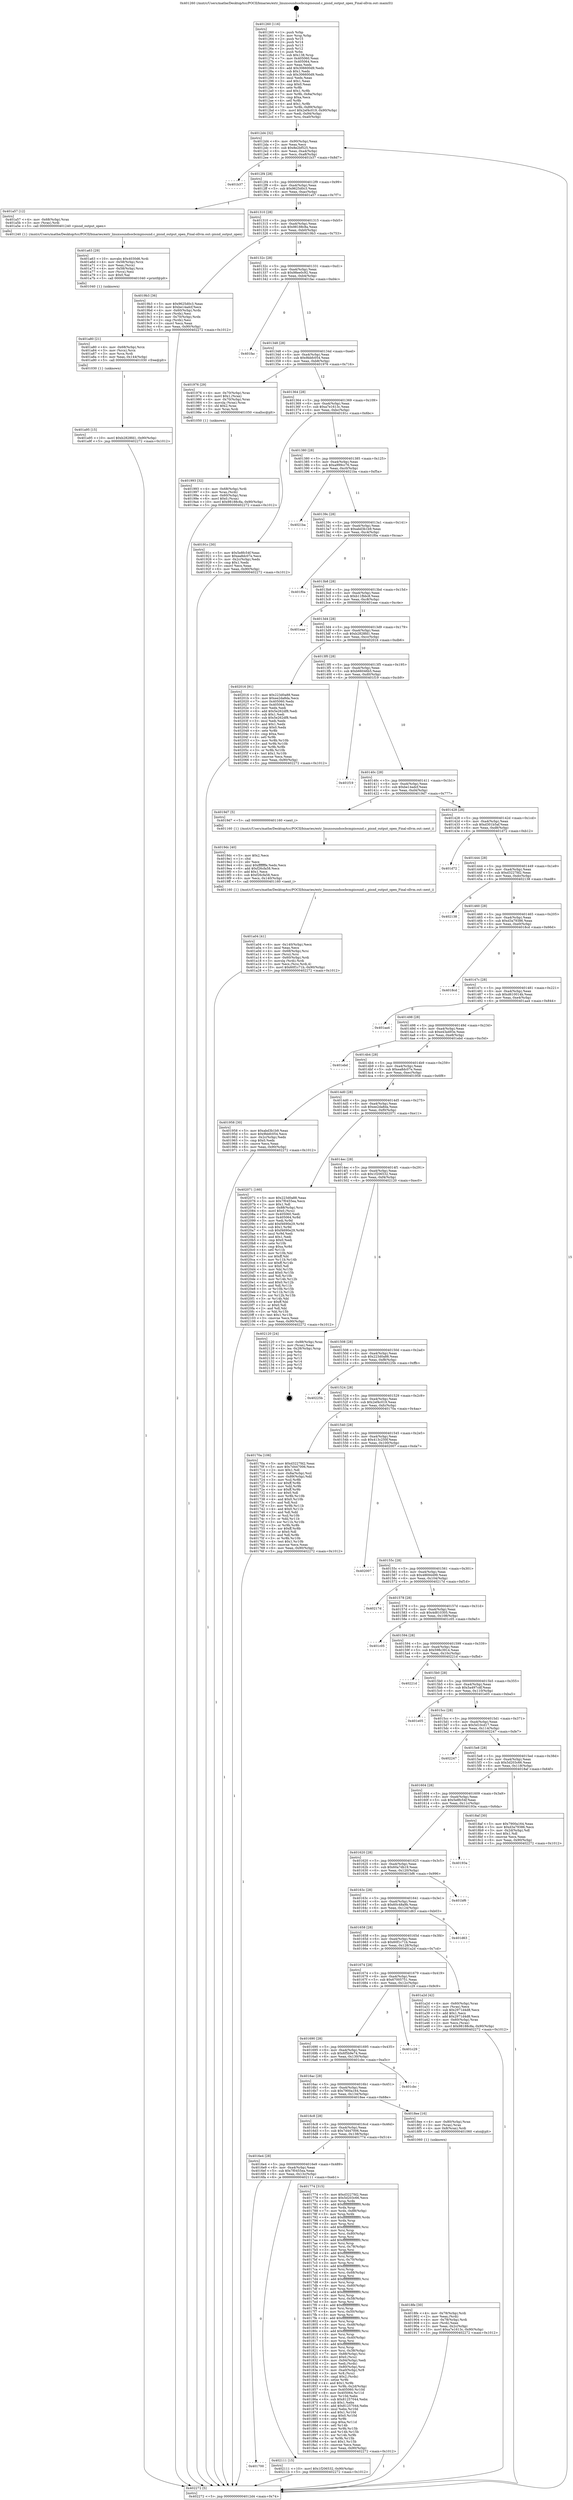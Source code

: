digraph "0x401260" {
  label = "0x401260 (/mnt/c/Users/mathe/Desktop/tcc/POCII/binaries/extr_linuxsoundsocbcmpisound.c_pisnd_output_open_Final-ollvm.out::main(0))"
  labelloc = "t"
  node[shape=record]

  Entry [label="",width=0.3,height=0.3,shape=circle,fillcolor=black,style=filled]
  "0x4012d4" [label="{
     0x4012d4 [32]\l
     | [instrs]\l
     &nbsp;&nbsp;0x4012d4 \<+6\>: mov -0x90(%rbp),%eax\l
     &nbsp;&nbsp;0x4012da \<+2\>: mov %eax,%ecx\l
     &nbsp;&nbsp;0x4012dc \<+6\>: sub $0x8e2bf525,%ecx\l
     &nbsp;&nbsp;0x4012e2 \<+6\>: mov %eax,-0xa4(%rbp)\l
     &nbsp;&nbsp;0x4012e8 \<+6\>: mov %ecx,-0xa8(%rbp)\l
     &nbsp;&nbsp;0x4012ee \<+6\>: je 0000000000401b37 \<main+0x8d7\>\l
  }"]
  "0x401b37" [label="{
     0x401b37\l
  }", style=dashed]
  "0x4012f4" [label="{
     0x4012f4 [28]\l
     | [instrs]\l
     &nbsp;&nbsp;0x4012f4 \<+5\>: jmp 00000000004012f9 \<main+0x99\>\l
     &nbsp;&nbsp;0x4012f9 \<+6\>: mov -0xa4(%rbp),%eax\l
     &nbsp;&nbsp;0x4012ff \<+5\>: sub $0x9625d0c3,%eax\l
     &nbsp;&nbsp;0x401304 \<+6\>: mov %eax,-0xac(%rbp)\l
     &nbsp;&nbsp;0x40130a \<+6\>: je 0000000000401a57 \<main+0x7f7\>\l
  }"]
  Exit [label="",width=0.3,height=0.3,shape=circle,fillcolor=black,style=filled,peripheries=2]
  "0x401a57" [label="{
     0x401a57 [12]\l
     | [instrs]\l
     &nbsp;&nbsp;0x401a57 \<+4\>: mov -0x68(%rbp),%rax\l
     &nbsp;&nbsp;0x401a5b \<+3\>: mov (%rax),%rdi\l
     &nbsp;&nbsp;0x401a5e \<+5\>: call 0000000000401240 \<pisnd_output_open\>\l
     | [calls]\l
     &nbsp;&nbsp;0x401240 \{1\} (/mnt/c/Users/mathe/Desktop/tcc/POCII/binaries/extr_linuxsoundsocbcmpisound.c_pisnd_output_open_Final-ollvm.out::pisnd_output_open)\l
  }"]
  "0x401310" [label="{
     0x401310 [28]\l
     | [instrs]\l
     &nbsp;&nbsp;0x401310 \<+5\>: jmp 0000000000401315 \<main+0xb5\>\l
     &nbsp;&nbsp;0x401315 \<+6\>: mov -0xa4(%rbp),%eax\l
     &nbsp;&nbsp;0x40131b \<+5\>: sub $0x98188c8a,%eax\l
     &nbsp;&nbsp;0x401320 \<+6\>: mov %eax,-0xb0(%rbp)\l
     &nbsp;&nbsp;0x401326 \<+6\>: je 00000000004019b3 \<main+0x753\>\l
  }"]
  "0x401700" [label="{
     0x401700\l
  }", style=dashed]
  "0x4019b3" [label="{
     0x4019b3 [36]\l
     | [instrs]\l
     &nbsp;&nbsp;0x4019b3 \<+5\>: mov $0x9625d0c3,%eax\l
     &nbsp;&nbsp;0x4019b8 \<+5\>: mov $0xbe14adcf,%ecx\l
     &nbsp;&nbsp;0x4019bd \<+4\>: mov -0x60(%rbp),%rdx\l
     &nbsp;&nbsp;0x4019c1 \<+2\>: mov (%rdx),%esi\l
     &nbsp;&nbsp;0x4019c3 \<+4\>: mov -0x70(%rbp),%rdx\l
     &nbsp;&nbsp;0x4019c7 \<+2\>: cmp (%rdx),%esi\l
     &nbsp;&nbsp;0x4019c9 \<+3\>: cmovl %ecx,%eax\l
     &nbsp;&nbsp;0x4019cc \<+6\>: mov %eax,-0x90(%rbp)\l
     &nbsp;&nbsp;0x4019d2 \<+5\>: jmp 0000000000402272 \<main+0x1012\>\l
  }"]
  "0x40132c" [label="{
     0x40132c [28]\l
     | [instrs]\l
     &nbsp;&nbsp;0x40132c \<+5\>: jmp 0000000000401331 \<main+0xd1\>\l
     &nbsp;&nbsp;0x401331 \<+6\>: mov -0xa4(%rbp),%eax\l
     &nbsp;&nbsp;0x401337 \<+5\>: sub $0x98ee0c92,%eax\l
     &nbsp;&nbsp;0x40133c \<+6\>: mov %eax,-0xb4(%rbp)\l
     &nbsp;&nbsp;0x401342 \<+6\>: je 0000000000401fac \<main+0xd4c\>\l
  }"]
  "0x402111" [label="{
     0x402111 [15]\l
     | [instrs]\l
     &nbsp;&nbsp;0x402111 \<+10\>: movl $0x1f206532,-0x90(%rbp)\l
     &nbsp;&nbsp;0x40211b \<+5\>: jmp 0000000000402272 \<main+0x1012\>\l
  }"]
  "0x401fac" [label="{
     0x401fac\l
  }", style=dashed]
  "0x401348" [label="{
     0x401348 [28]\l
     | [instrs]\l
     &nbsp;&nbsp;0x401348 \<+5\>: jmp 000000000040134d \<main+0xed\>\l
     &nbsp;&nbsp;0x40134d \<+6\>: mov -0xa4(%rbp),%eax\l
     &nbsp;&nbsp;0x401353 \<+5\>: sub $0x9bbfc054,%eax\l
     &nbsp;&nbsp;0x401358 \<+6\>: mov %eax,-0xb8(%rbp)\l
     &nbsp;&nbsp;0x40135e \<+6\>: je 0000000000401976 \<main+0x716\>\l
  }"]
  "0x401a95" [label="{
     0x401a95 [15]\l
     | [instrs]\l
     &nbsp;&nbsp;0x401a95 \<+10\>: movl $0xb2828fd1,-0x90(%rbp)\l
     &nbsp;&nbsp;0x401a9f \<+5\>: jmp 0000000000402272 \<main+0x1012\>\l
  }"]
  "0x401976" [label="{
     0x401976 [29]\l
     | [instrs]\l
     &nbsp;&nbsp;0x401976 \<+4\>: mov -0x70(%rbp),%rax\l
     &nbsp;&nbsp;0x40197a \<+6\>: movl $0x1,(%rax)\l
     &nbsp;&nbsp;0x401980 \<+4\>: mov -0x70(%rbp),%rax\l
     &nbsp;&nbsp;0x401984 \<+3\>: movslq (%rax),%rax\l
     &nbsp;&nbsp;0x401987 \<+4\>: shl $0x2,%rax\l
     &nbsp;&nbsp;0x40198b \<+3\>: mov %rax,%rdi\l
     &nbsp;&nbsp;0x40198e \<+5\>: call 0000000000401050 \<malloc@plt\>\l
     | [calls]\l
     &nbsp;&nbsp;0x401050 \{1\} (unknown)\l
  }"]
  "0x401364" [label="{
     0x401364 [28]\l
     | [instrs]\l
     &nbsp;&nbsp;0x401364 \<+5\>: jmp 0000000000401369 \<main+0x109\>\l
     &nbsp;&nbsp;0x401369 \<+6\>: mov -0xa4(%rbp),%eax\l
     &nbsp;&nbsp;0x40136f \<+5\>: sub $0xa7e1613c,%eax\l
     &nbsp;&nbsp;0x401374 \<+6\>: mov %eax,-0xbc(%rbp)\l
     &nbsp;&nbsp;0x40137a \<+6\>: je 000000000040191c \<main+0x6bc\>\l
  }"]
  "0x401a80" [label="{
     0x401a80 [21]\l
     | [instrs]\l
     &nbsp;&nbsp;0x401a80 \<+4\>: mov -0x68(%rbp),%rcx\l
     &nbsp;&nbsp;0x401a84 \<+3\>: mov (%rcx),%rcx\l
     &nbsp;&nbsp;0x401a87 \<+3\>: mov %rcx,%rdi\l
     &nbsp;&nbsp;0x401a8a \<+6\>: mov %eax,-0x144(%rbp)\l
     &nbsp;&nbsp;0x401a90 \<+5\>: call 0000000000401030 \<free@plt\>\l
     | [calls]\l
     &nbsp;&nbsp;0x401030 \{1\} (unknown)\l
  }"]
  "0x40191c" [label="{
     0x40191c [30]\l
     | [instrs]\l
     &nbsp;&nbsp;0x40191c \<+5\>: mov $0x5e8fc54f,%eax\l
     &nbsp;&nbsp;0x401921 \<+5\>: mov $0xea8dc07e,%ecx\l
     &nbsp;&nbsp;0x401926 \<+3\>: mov -0x2c(%rbp),%edx\l
     &nbsp;&nbsp;0x401929 \<+3\>: cmp $0x1,%edx\l
     &nbsp;&nbsp;0x40192c \<+3\>: cmovl %ecx,%eax\l
     &nbsp;&nbsp;0x40192f \<+6\>: mov %eax,-0x90(%rbp)\l
     &nbsp;&nbsp;0x401935 \<+5\>: jmp 0000000000402272 \<main+0x1012\>\l
  }"]
  "0x401380" [label="{
     0x401380 [28]\l
     | [instrs]\l
     &nbsp;&nbsp;0x401380 \<+5\>: jmp 0000000000401385 \<main+0x125\>\l
     &nbsp;&nbsp;0x401385 \<+6\>: mov -0xa4(%rbp),%eax\l
     &nbsp;&nbsp;0x40138b \<+5\>: sub $0xa999cc76,%eax\l
     &nbsp;&nbsp;0x401390 \<+6\>: mov %eax,-0xc0(%rbp)\l
     &nbsp;&nbsp;0x401396 \<+6\>: je 00000000004021ba \<main+0xf5a\>\l
  }"]
  "0x401a63" [label="{
     0x401a63 [29]\l
     | [instrs]\l
     &nbsp;&nbsp;0x401a63 \<+10\>: movabs $0x4030d6,%rdi\l
     &nbsp;&nbsp;0x401a6d \<+4\>: mov -0x58(%rbp),%rcx\l
     &nbsp;&nbsp;0x401a71 \<+2\>: mov %eax,(%rcx)\l
     &nbsp;&nbsp;0x401a73 \<+4\>: mov -0x58(%rbp),%rcx\l
     &nbsp;&nbsp;0x401a77 \<+2\>: mov (%rcx),%esi\l
     &nbsp;&nbsp;0x401a79 \<+2\>: mov $0x0,%al\l
     &nbsp;&nbsp;0x401a7b \<+5\>: call 0000000000401040 \<printf@plt\>\l
     | [calls]\l
     &nbsp;&nbsp;0x401040 \{1\} (unknown)\l
  }"]
  "0x4021ba" [label="{
     0x4021ba\l
  }", style=dashed]
  "0x40139c" [label="{
     0x40139c [28]\l
     | [instrs]\l
     &nbsp;&nbsp;0x40139c \<+5\>: jmp 00000000004013a1 \<main+0x141\>\l
     &nbsp;&nbsp;0x4013a1 \<+6\>: mov -0xa4(%rbp),%eax\l
     &nbsp;&nbsp;0x4013a7 \<+5\>: sub $0xabd3b1b9,%eax\l
     &nbsp;&nbsp;0x4013ac \<+6\>: mov %eax,-0xc4(%rbp)\l
     &nbsp;&nbsp;0x4013b2 \<+6\>: je 0000000000401f0a \<main+0xcaa\>\l
  }"]
  "0x401a04" [label="{
     0x401a04 [41]\l
     | [instrs]\l
     &nbsp;&nbsp;0x401a04 \<+6\>: mov -0x140(%rbp),%ecx\l
     &nbsp;&nbsp;0x401a0a \<+3\>: imul %eax,%ecx\l
     &nbsp;&nbsp;0x401a0d \<+4\>: mov -0x68(%rbp),%rsi\l
     &nbsp;&nbsp;0x401a11 \<+3\>: mov (%rsi),%rsi\l
     &nbsp;&nbsp;0x401a14 \<+4\>: mov -0x60(%rbp),%rdi\l
     &nbsp;&nbsp;0x401a18 \<+3\>: movslq (%rdi),%rdi\l
     &nbsp;&nbsp;0x401a1b \<+3\>: mov %ecx,(%rsi,%rdi,4)\l
     &nbsp;&nbsp;0x401a1e \<+10\>: movl $0x60f1c71b,-0x90(%rbp)\l
     &nbsp;&nbsp;0x401a28 \<+5\>: jmp 0000000000402272 \<main+0x1012\>\l
  }"]
  "0x401f0a" [label="{
     0x401f0a\l
  }", style=dashed]
  "0x4013b8" [label="{
     0x4013b8 [28]\l
     | [instrs]\l
     &nbsp;&nbsp;0x4013b8 \<+5\>: jmp 00000000004013bd \<main+0x15d\>\l
     &nbsp;&nbsp;0x4013bd \<+6\>: mov -0xa4(%rbp),%eax\l
     &nbsp;&nbsp;0x4013c3 \<+5\>: sub $0xb11fbbc8,%eax\l
     &nbsp;&nbsp;0x4013c8 \<+6\>: mov %eax,-0xc8(%rbp)\l
     &nbsp;&nbsp;0x4013ce \<+6\>: je 0000000000401eae \<main+0xc4e\>\l
  }"]
  "0x4019dc" [label="{
     0x4019dc [40]\l
     | [instrs]\l
     &nbsp;&nbsp;0x4019dc \<+5\>: mov $0x2,%ecx\l
     &nbsp;&nbsp;0x4019e1 \<+1\>: cltd\l
     &nbsp;&nbsp;0x4019e2 \<+2\>: idiv %ecx\l
     &nbsp;&nbsp;0x4019e4 \<+6\>: imul $0xfffffffe,%edx,%ecx\l
     &nbsp;&nbsp;0x4019ea \<+6\>: add $0xf26cfa58,%ecx\l
     &nbsp;&nbsp;0x4019f0 \<+3\>: add $0x1,%ecx\l
     &nbsp;&nbsp;0x4019f3 \<+6\>: sub $0xf26cfa58,%ecx\l
     &nbsp;&nbsp;0x4019f9 \<+6\>: mov %ecx,-0x140(%rbp)\l
     &nbsp;&nbsp;0x4019ff \<+5\>: call 0000000000401160 \<next_i\>\l
     | [calls]\l
     &nbsp;&nbsp;0x401160 \{1\} (/mnt/c/Users/mathe/Desktop/tcc/POCII/binaries/extr_linuxsoundsocbcmpisound.c_pisnd_output_open_Final-ollvm.out::next_i)\l
  }"]
  "0x401eae" [label="{
     0x401eae\l
  }", style=dashed]
  "0x4013d4" [label="{
     0x4013d4 [28]\l
     | [instrs]\l
     &nbsp;&nbsp;0x4013d4 \<+5\>: jmp 00000000004013d9 \<main+0x179\>\l
     &nbsp;&nbsp;0x4013d9 \<+6\>: mov -0xa4(%rbp),%eax\l
     &nbsp;&nbsp;0x4013df \<+5\>: sub $0xb2828fd1,%eax\l
     &nbsp;&nbsp;0x4013e4 \<+6\>: mov %eax,-0xcc(%rbp)\l
     &nbsp;&nbsp;0x4013ea \<+6\>: je 0000000000402016 \<main+0xdb6\>\l
  }"]
  "0x401993" [label="{
     0x401993 [32]\l
     | [instrs]\l
     &nbsp;&nbsp;0x401993 \<+4\>: mov -0x68(%rbp),%rdi\l
     &nbsp;&nbsp;0x401997 \<+3\>: mov %rax,(%rdi)\l
     &nbsp;&nbsp;0x40199a \<+4\>: mov -0x60(%rbp),%rax\l
     &nbsp;&nbsp;0x40199e \<+6\>: movl $0x0,(%rax)\l
     &nbsp;&nbsp;0x4019a4 \<+10\>: movl $0x98188c8a,-0x90(%rbp)\l
     &nbsp;&nbsp;0x4019ae \<+5\>: jmp 0000000000402272 \<main+0x1012\>\l
  }"]
  "0x402016" [label="{
     0x402016 [91]\l
     | [instrs]\l
     &nbsp;&nbsp;0x402016 \<+5\>: mov $0x223d0a88,%eax\l
     &nbsp;&nbsp;0x40201b \<+5\>: mov $0xee2da8da,%ecx\l
     &nbsp;&nbsp;0x402020 \<+7\>: mov 0x405060,%edx\l
     &nbsp;&nbsp;0x402027 \<+7\>: mov 0x405064,%esi\l
     &nbsp;&nbsp;0x40202e \<+2\>: mov %edx,%edi\l
     &nbsp;&nbsp;0x402030 \<+6\>: add $0x5e262df8,%edi\l
     &nbsp;&nbsp;0x402036 \<+3\>: sub $0x1,%edi\l
     &nbsp;&nbsp;0x402039 \<+6\>: sub $0x5e262df8,%edi\l
     &nbsp;&nbsp;0x40203f \<+3\>: imul %edi,%edx\l
     &nbsp;&nbsp;0x402042 \<+3\>: and $0x1,%edx\l
     &nbsp;&nbsp;0x402045 \<+3\>: cmp $0x0,%edx\l
     &nbsp;&nbsp;0x402048 \<+4\>: sete %r8b\l
     &nbsp;&nbsp;0x40204c \<+3\>: cmp $0xa,%esi\l
     &nbsp;&nbsp;0x40204f \<+4\>: setl %r9b\l
     &nbsp;&nbsp;0x402053 \<+3\>: mov %r8b,%r10b\l
     &nbsp;&nbsp;0x402056 \<+3\>: and %r9b,%r10b\l
     &nbsp;&nbsp;0x402059 \<+3\>: xor %r9b,%r8b\l
     &nbsp;&nbsp;0x40205c \<+3\>: or %r8b,%r10b\l
     &nbsp;&nbsp;0x40205f \<+4\>: test $0x1,%r10b\l
     &nbsp;&nbsp;0x402063 \<+3\>: cmovne %ecx,%eax\l
     &nbsp;&nbsp;0x402066 \<+6\>: mov %eax,-0x90(%rbp)\l
     &nbsp;&nbsp;0x40206c \<+5\>: jmp 0000000000402272 \<main+0x1012\>\l
  }"]
  "0x4013f0" [label="{
     0x4013f0 [28]\l
     | [instrs]\l
     &nbsp;&nbsp;0x4013f0 \<+5\>: jmp 00000000004013f5 \<main+0x195\>\l
     &nbsp;&nbsp;0x4013f5 \<+6\>: mov -0xa4(%rbp),%eax\l
     &nbsp;&nbsp;0x4013fb \<+5\>: sub $0xb66046b5,%eax\l
     &nbsp;&nbsp;0x401400 \<+6\>: mov %eax,-0xd0(%rbp)\l
     &nbsp;&nbsp;0x401406 \<+6\>: je 0000000000401f19 \<main+0xcb9\>\l
  }"]
  "0x4018fe" [label="{
     0x4018fe [30]\l
     | [instrs]\l
     &nbsp;&nbsp;0x4018fe \<+4\>: mov -0x78(%rbp),%rdi\l
     &nbsp;&nbsp;0x401902 \<+2\>: mov %eax,(%rdi)\l
     &nbsp;&nbsp;0x401904 \<+4\>: mov -0x78(%rbp),%rdi\l
     &nbsp;&nbsp;0x401908 \<+2\>: mov (%rdi),%eax\l
     &nbsp;&nbsp;0x40190a \<+3\>: mov %eax,-0x2c(%rbp)\l
     &nbsp;&nbsp;0x40190d \<+10\>: movl $0xa7e1613c,-0x90(%rbp)\l
     &nbsp;&nbsp;0x401917 \<+5\>: jmp 0000000000402272 \<main+0x1012\>\l
  }"]
  "0x401f19" [label="{
     0x401f19\l
  }", style=dashed]
  "0x40140c" [label="{
     0x40140c [28]\l
     | [instrs]\l
     &nbsp;&nbsp;0x40140c \<+5\>: jmp 0000000000401411 \<main+0x1b1\>\l
     &nbsp;&nbsp;0x401411 \<+6\>: mov -0xa4(%rbp),%eax\l
     &nbsp;&nbsp;0x401417 \<+5\>: sub $0xbe14adcf,%eax\l
     &nbsp;&nbsp;0x40141c \<+6\>: mov %eax,-0xd4(%rbp)\l
     &nbsp;&nbsp;0x401422 \<+6\>: je 00000000004019d7 \<main+0x777\>\l
  }"]
  "0x4016e4" [label="{
     0x4016e4 [28]\l
     | [instrs]\l
     &nbsp;&nbsp;0x4016e4 \<+5\>: jmp 00000000004016e9 \<main+0x489\>\l
     &nbsp;&nbsp;0x4016e9 \<+6\>: mov -0xa4(%rbp),%eax\l
     &nbsp;&nbsp;0x4016ef \<+5\>: sub $0x7f0455ea,%eax\l
     &nbsp;&nbsp;0x4016f4 \<+6\>: mov %eax,-0x13c(%rbp)\l
     &nbsp;&nbsp;0x4016fa \<+6\>: je 0000000000402111 \<main+0xeb1\>\l
  }"]
  "0x4019d7" [label="{
     0x4019d7 [5]\l
     | [instrs]\l
     &nbsp;&nbsp;0x4019d7 \<+5\>: call 0000000000401160 \<next_i\>\l
     | [calls]\l
     &nbsp;&nbsp;0x401160 \{1\} (/mnt/c/Users/mathe/Desktop/tcc/POCII/binaries/extr_linuxsoundsocbcmpisound.c_pisnd_output_open_Final-ollvm.out::next_i)\l
  }"]
  "0x401428" [label="{
     0x401428 [28]\l
     | [instrs]\l
     &nbsp;&nbsp;0x401428 \<+5\>: jmp 000000000040142d \<main+0x1cd\>\l
     &nbsp;&nbsp;0x40142d \<+6\>: mov -0xa4(%rbp),%eax\l
     &nbsp;&nbsp;0x401433 \<+5\>: sub $0xd301b5af,%eax\l
     &nbsp;&nbsp;0x401438 \<+6\>: mov %eax,-0xd8(%rbp)\l
     &nbsp;&nbsp;0x40143e \<+6\>: je 0000000000401d72 \<main+0xb12\>\l
  }"]
  "0x401774" [label="{
     0x401774 [315]\l
     | [instrs]\l
     &nbsp;&nbsp;0x401774 \<+5\>: mov $0xd3227fd2,%eax\l
     &nbsp;&nbsp;0x401779 \<+5\>: mov $0x5d203c66,%ecx\l
     &nbsp;&nbsp;0x40177e \<+3\>: mov %rsp,%rdx\l
     &nbsp;&nbsp;0x401781 \<+4\>: add $0xfffffffffffffff0,%rdx\l
     &nbsp;&nbsp;0x401785 \<+3\>: mov %rdx,%rsp\l
     &nbsp;&nbsp;0x401788 \<+7\>: mov %rdx,-0x88(%rbp)\l
     &nbsp;&nbsp;0x40178f \<+3\>: mov %rsp,%rdx\l
     &nbsp;&nbsp;0x401792 \<+4\>: add $0xfffffffffffffff0,%rdx\l
     &nbsp;&nbsp;0x401796 \<+3\>: mov %rdx,%rsp\l
     &nbsp;&nbsp;0x401799 \<+3\>: mov %rsp,%rsi\l
     &nbsp;&nbsp;0x40179c \<+4\>: add $0xfffffffffffffff0,%rsi\l
     &nbsp;&nbsp;0x4017a0 \<+3\>: mov %rsi,%rsp\l
     &nbsp;&nbsp;0x4017a3 \<+4\>: mov %rsi,-0x80(%rbp)\l
     &nbsp;&nbsp;0x4017a7 \<+3\>: mov %rsp,%rsi\l
     &nbsp;&nbsp;0x4017aa \<+4\>: add $0xfffffffffffffff0,%rsi\l
     &nbsp;&nbsp;0x4017ae \<+3\>: mov %rsi,%rsp\l
     &nbsp;&nbsp;0x4017b1 \<+4\>: mov %rsi,-0x78(%rbp)\l
     &nbsp;&nbsp;0x4017b5 \<+3\>: mov %rsp,%rsi\l
     &nbsp;&nbsp;0x4017b8 \<+4\>: add $0xfffffffffffffff0,%rsi\l
     &nbsp;&nbsp;0x4017bc \<+3\>: mov %rsi,%rsp\l
     &nbsp;&nbsp;0x4017bf \<+4\>: mov %rsi,-0x70(%rbp)\l
     &nbsp;&nbsp;0x4017c3 \<+3\>: mov %rsp,%rsi\l
     &nbsp;&nbsp;0x4017c6 \<+4\>: add $0xfffffffffffffff0,%rsi\l
     &nbsp;&nbsp;0x4017ca \<+3\>: mov %rsi,%rsp\l
     &nbsp;&nbsp;0x4017cd \<+4\>: mov %rsi,-0x68(%rbp)\l
     &nbsp;&nbsp;0x4017d1 \<+3\>: mov %rsp,%rsi\l
     &nbsp;&nbsp;0x4017d4 \<+4\>: add $0xfffffffffffffff0,%rsi\l
     &nbsp;&nbsp;0x4017d8 \<+3\>: mov %rsi,%rsp\l
     &nbsp;&nbsp;0x4017db \<+4\>: mov %rsi,-0x60(%rbp)\l
     &nbsp;&nbsp;0x4017df \<+3\>: mov %rsp,%rsi\l
     &nbsp;&nbsp;0x4017e2 \<+4\>: add $0xfffffffffffffff0,%rsi\l
     &nbsp;&nbsp;0x4017e6 \<+3\>: mov %rsi,%rsp\l
     &nbsp;&nbsp;0x4017e9 \<+4\>: mov %rsi,-0x58(%rbp)\l
     &nbsp;&nbsp;0x4017ed \<+3\>: mov %rsp,%rsi\l
     &nbsp;&nbsp;0x4017f0 \<+4\>: add $0xfffffffffffffff0,%rsi\l
     &nbsp;&nbsp;0x4017f4 \<+3\>: mov %rsi,%rsp\l
     &nbsp;&nbsp;0x4017f7 \<+4\>: mov %rsi,-0x50(%rbp)\l
     &nbsp;&nbsp;0x4017fb \<+3\>: mov %rsp,%rsi\l
     &nbsp;&nbsp;0x4017fe \<+4\>: add $0xfffffffffffffff0,%rsi\l
     &nbsp;&nbsp;0x401802 \<+3\>: mov %rsi,%rsp\l
     &nbsp;&nbsp;0x401805 \<+4\>: mov %rsi,-0x48(%rbp)\l
     &nbsp;&nbsp;0x401809 \<+3\>: mov %rsp,%rsi\l
     &nbsp;&nbsp;0x40180c \<+4\>: add $0xfffffffffffffff0,%rsi\l
     &nbsp;&nbsp;0x401810 \<+3\>: mov %rsi,%rsp\l
     &nbsp;&nbsp;0x401813 \<+4\>: mov %rsi,-0x40(%rbp)\l
     &nbsp;&nbsp;0x401817 \<+3\>: mov %rsp,%rsi\l
     &nbsp;&nbsp;0x40181a \<+4\>: add $0xfffffffffffffff0,%rsi\l
     &nbsp;&nbsp;0x40181e \<+3\>: mov %rsi,%rsp\l
     &nbsp;&nbsp;0x401821 \<+4\>: mov %rsi,-0x38(%rbp)\l
     &nbsp;&nbsp;0x401825 \<+7\>: mov -0x88(%rbp),%rsi\l
     &nbsp;&nbsp;0x40182c \<+6\>: movl $0x0,(%rsi)\l
     &nbsp;&nbsp;0x401832 \<+6\>: mov -0x94(%rbp),%edi\l
     &nbsp;&nbsp;0x401838 \<+2\>: mov %edi,(%rdx)\l
     &nbsp;&nbsp;0x40183a \<+4\>: mov -0x80(%rbp),%rsi\l
     &nbsp;&nbsp;0x40183e \<+7\>: mov -0xa0(%rbp),%r8\l
     &nbsp;&nbsp;0x401845 \<+3\>: mov %r8,(%rsi)\l
     &nbsp;&nbsp;0x401848 \<+3\>: cmpl $0x2,(%rdx)\l
     &nbsp;&nbsp;0x40184b \<+4\>: setne %r9b\l
     &nbsp;&nbsp;0x40184f \<+4\>: and $0x1,%r9b\l
     &nbsp;&nbsp;0x401853 \<+4\>: mov %r9b,-0x2d(%rbp)\l
     &nbsp;&nbsp;0x401857 \<+8\>: mov 0x405060,%r10d\l
     &nbsp;&nbsp;0x40185f \<+8\>: mov 0x405064,%r11d\l
     &nbsp;&nbsp;0x401867 \<+3\>: mov %r10d,%ebx\l
     &nbsp;&nbsp;0x40186a \<+6\>: sub $0x81257044,%ebx\l
     &nbsp;&nbsp;0x401870 \<+3\>: sub $0x1,%ebx\l
     &nbsp;&nbsp;0x401873 \<+6\>: add $0x81257044,%ebx\l
     &nbsp;&nbsp;0x401879 \<+4\>: imul %ebx,%r10d\l
     &nbsp;&nbsp;0x40187d \<+4\>: and $0x1,%r10d\l
     &nbsp;&nbsp;0x401881 \<+4\>: cmp $0x0,%r10d\l
     &nbsp;&nbsp;0x401885 \<+4\>: sete %r9b\l
     &nbsp;&nbsp;0x401889 \<+4\>: cmp $0xa,%r11d\l
     &nbsp;&nbsp;0x40188d \<+4\>: setl %r14b\l
     &nbsp;&nbsp;0x401891 \<+3\>: mov %r9b,%r15b\l
     &nbsp;&nbsp;0x401894 \<+3\>: and %r14b,%r15b\l
     &nbsp;&nbsp;0x401897 \<+3\>: xor %r14b,%r9b\l
     &nbsp;&nbsp;0x40189a \<+3\>: or %r9b,%r15b\l
     &nbsp;&nbsp;0x40189d \<+4\>: test $0x1,%r15b\l
     &nbsp;&nbsp;0x4018a1 \<+3\>: cmovne %ecx,%eax\l
     &nbsp;&nbsp;0x4018a4 \<+6\>: mov %eax,-0x90(%rbp)\l
     &nbsp;&nbsp;0x4018aa \<+5\>: jmp 0000000000402272 \<main+0x1012\>\l
  }"]
  "0x401d72" [label="{
     0x401d72\l
  }", style=dashed]
  "0x401444" [label="{
     0x401444 [28]\l
     | [instrs]\l
     &nbsp;&nbsp;0x401444 \<+5\>: jmp 0000000000401449 \<main+0x1e9\>\l
     &nbsp;&nbsp;0x401449 \<+6\>: mov -0xa4(%rbp),%eax\l
     &nbsp;&nbsp;0x40144f \<+5\>: sub $0xd3227fd2,%eax\l
     &nbsp;&nbsp;0x401454 \<+6\>: mov %eax,-0xdc(%rbp)\l
     &nbsp;&nbsp;0x40145a \<+6\>: je 0000000000402138 \<main+0xed8\>\l
  }"]
  "0x4016c8" [label="{
     0x4016c8 [28]\l
     | [instrs]\l
     &nbsp;&nbsp;0x4016c8 \<+5\>: jmp 00000000004016cd \<main+0x46d\>\l
     &nbsp;&nbsp;0x4016cd \<+6\>: mov -0xa4(%rbp),%eax\l
     &nbsp;&nbsp;0x4016d3 \<+5\>: sub $0x7d447006,%eax\l
     &nbsp;&nbsp;0x4016d8 \<+6\>: mov %eax,-0x138(%rbp)\l
     &nbsp;&nbsp;0x4016de \<+6\>: je 0000000000401774 \<main+0x514\>\l
  }"]
  "0x402138" [label="{
     0x402138\l
  }", style=dashed]
  "0x401460" [label="{
     0x401460 [28]\l
     | [instrs]\l
     &nbsp;&nbsp;0x401460 \<+5\>: jmp 0000000000401465 \<main+0x205\>\l
     &nbsp;&nbsp;0x401465 \<+6\>: mov -0xa4(%rbp),%eax\l
     &nbsp;&nbsp;0x40146b \<+5\>: sub $0xd3a79386,%eax\l
     &nbsp;&nbsp;0x401470 \<+6\>: mov %eax,-0xe0(%rbp)\l
     &nbsp;&nbsp;0x401476 \<+6\>: je 00000000004018cd \<main+0x66d\>\l
  }"]
  "0x4018ee" [label="{
     0x4018ee [16]\l
     | [instrs]\l
     &nbsp;&nbsp;0x4018ee \<+4\>: mov -0x80(%rbp),%rax\l
     &nbsp;&nbsp;0x4018f2 \<+3\>: mov (%rax),%rax\l
     &nbsp;&nbsp;0x4018f5 \<+4\>: mov 0x8(%rax),%rdi\l
     &nbsp;&nbsp;0x4018f9 \<+5\>: call 0000000000401060 \<atoi@plt\>\l
     | [calls]\l
     &nbsp;&nbsp;0x401060 \{1\} (unknown)\l
  }"]
  "0x4018cd" [label="{
     0x4018cd\l
  }", style=dashed]
  "0x40147c" [label="{
     0x40147c [28]\l
     | [instrs]\l
     &nbsp;&nbsp;0x40147c \<+5\>: jmp 0000000000401481 \<main+0x221\>\l
     &nbsp;&nbsp;0x401481 \<+6\>: mov -0xa4(%rbp),%eax\l
     &nbsp;&nbsp;0x401487 \<+5\>: sub $0xd610014b,%eax\l
     &nbsp;&nbsp;0x40148c \<+6\>: mov %eax,-0xe4(%rbp)\l
     &nbsp;&nbsp;0x401492 \<+6\>: je 0000000000401aa4 \<main+0x844\>\l
  }"]
  "0x4016ac" [label="{
     0x4016ac [28]\l
     | [instrs]\l
     &nbsp;&nbsp;0x4016ac \<+5\>: jmp 00000000004016b1 \<main+0x451\>\l
     &nbsp;&nbsp;0x4016b1 \<+6\>: mov -0xa4(%rbp),%eax\l
     &nbsp;&nbsp;0x4016b7 \<+5\>: sub $0x7900a164,%eax\l
     &nbsp;&nbsp;0x4016bc \<+6\>: mov %eax,-0x134(%rbp)\l
     &nbsp;&nbsp;0x4016c2 \<+6\>: je 00000000004018ee \<main+0x68e\>\l
  }"]
  "0x401aa4" [label="{
     0x401aa4\l
  }", style=dashed]
  "0x401498" [label="{
     0x401498 [28]\l
     | [instrs]\l
     &nbsp;&nbsp;0x401498 \<+5\>: jmp 000000000040149d \<main+0x23d\>\l
     &nbsp;&nbsp;0x40149d \<+6\>: mov -0xa4(%rbp),%eax\l
     &nbsp;&nbsp;0x4014a3 \<+5\>: sub $0xe43a493e,%eax\l
     &nbsp;&nbsp;0x4014a8 \<+6\>: mov %eax,-0xe8(%rbp)\l
     &nbsp;&nbsp;0x4014ae \<+6\>: je 0000000000401ebd \<main+0xc5d\>\l
  }"]
  "0x401cbc" [label="{
     0x401cbc\l
  }", style=dashed]
  "0x401ebd" [label="{
     0x401ebd\l
  }", style=dashed]
  "0x4014b4" [label="{
     0x4014b4 [28]\l
     | [instrs]\l
     &nbsp;&nbsp;0x4014b4 \<+5\>: jmp 00000000004014b9 \<main+0x259\>\l
     &nbsp;&nbsp;0x4014b9 \<+6\>: mov -0xa4(%rbp),%eax\l
     &nbsp;&nbsp;0x4014bf \<+5\>: sub $0xea8dc07e,%eax\l
     &nbsp;&nbsp;0x4014c4 \<+6\>: mov %eax,-0xec(%rbp)\l
     &nbsp;&nbsp;0x4014ca \<+6\>: je 0000000000401958 \<main+0x6f8\>\l
  }"]
  "0x401690" [label="{
     0x401690 [28]\l
     | [instrs]\l
     &nbsp;&nbsp;0x401690 \<+5\>: jmp 0000000000401695 \<main+0x435\>\l
     &nbsp;&nbsp;0x401695 \<+6\>: mov -0xa4(%rbp),%eax\l
     &nbsp;&nbsp;0x40169b \<+5\>: sub $0x6f5b9e74,%eax\l
     &nbsp;&nbsp;0x4016a0 \<+6\>: mov %eax,-0x130(%rbp)\l
     &nbsp;&nbsp;0x4016a6 \<+6\>: je 0000000000401cbc \<main+0xa5c\>\l
  }"]
  "0x401958" [label="{
     0x401958 [30]\l
     | [instrs]\l
     &nbsp;&nbsp;0x401958 \<+5\>: mov $0xabd3b1b9,%eax\l
     &nbsp;&nbsp;0x40195d \<+5\>: mov $0x9bbfc054,%ecx\l
     &nbsp;&nbsp;0x401962 \<+3\>: mov -0x2c(%rbp),%edx\l
     &nbsp;&nbsp;0x401965 \<+3\>: cmp $0x0,%edx\l
     &nbsp;&nbsp;0x401968 \<+3\>: cmove %ecx,%eax\l
     &nbsp;&nbsp;0x40196b \<+6\>: mov %eax,-0x90(%rbp)\l
     &nbsp;&nbsp;0x401971 \<+5\>: jmp 0000000000402272 \<main+0x1012\>\l
  }"]
  "0x4014d0" [label="{
     0x4014d0 [28]\l
     | [instrs]\l
     &nbsp;&nbsp;0x4014d0 \<+5\>: jmp 00000000004014d5 \<main+0x275\>\l
     &nbsp;&nbsp;0x4014d5 \<+6\>: mov -0xa4(%rbp),%eax\l
     &nbsp;&nbsp;0x4014db \<+5\>: sub $0xee2da8da,%eax\l
     &nbsp;&nbsp;0x4014e0 \<+6\>: mov %eax,-0xf0(%rbp)\l
     &nbsp;&nbsp;0x4014e6 \<+6\>: je 0000000000402071 \<main+0xe11\>\l
  }"]
  "0x401c29" [label="{
     0x401c29\l
  }", style=dashed]
  "0x402071" [label="{
     0x402071 [160]\l
     | [instrs]\l
     &nbsp;&nbsp;0x402071 \<+5\>: mov $0x223d0a88,%eax\l
     &nbsp;&nbsp;0x402076 \<+5\>: mov $0x7f0455ea,%ecx\l
     &nbsp;&nbsp;0x40207b \<+2\>: mov $0x1,%dl\l
     &nbsp;&nbsp;0x40207d \<+7\>: mov -0x88(%rbp),%rsi\l
     &nbsp;&nbsp;0x402084 \<+6\>: movl $0x0,(%rsi)\l
     &nbsp;&nbsp;0x40208a \<+7\>: mov 0x405060,%edi\l
     &nbsp;&nbsp;0x402091 \<+8\>: mov 0x405064,%r8d\l
     &nbsp;&nbsp;0x402099 \<+3\>: mov %edi,%r9d\l
     &nbsp;&nbsp;0x40209c \<+7\>: add $0xf4690e29,%r9d\l
     &nbsp;&nbsp;0x4020a3 \<+4\>: sub $0x1,%r9d\l
     &nbsp;&nbsp;0x4020a7 \<+7\>: sub $0xf4690e29,%r9d\l
     &nbsp;&nbsp;0x4020ae \<+4\>: imul %r9d,%edi\l
     &nbsp;&nbsp;0x4020b2 \<+3\>: and $0x1,%edi\l
     &nbsp;&nbsp;0x4020b5 \<+3\>: cmp $0x0,%edi\l
     &nbsp;&nbsp;0x4020b8 \<+4\>: sete %r10b\l
     &nbsp;&nbsp;0x4020bc \<+4\>: cmp $0xa,%r8d\l
     &nbsp;&nbsp;0x4020c0 \<+4\>: setl %r11b\l
     &nbsp;&nbsp;0x4020c4 \<+3\>: mov %r10b,%bl\l
     &nbsp;&nbsp;0x4020c7 \<+3\>: xor $0xff,%bl\l
     &nbsp;&nbsp;0x4020ca \<+3\>: mov %r11b,%r14b\l
     &nbsp;&nbsp;0x4020cd \<+4\>: xor $0xff,%r14b\l
     &nbsp;&nbsp;0x4020d1 \<+3\>: xor $0x0,%dl\l
     &nbsp;&nbsp;0x4020d4 \<+3\>: mov %bl,%r15b\l
     &nbsp;&nbsp;0x4020d7 \<+4\>: and $0x0,%r15b\l
     &nbsp;&nbsp;0x4020db \<+3\>: and %dl,%r10b\l
     &nbsp;&nbsp;0x4020de \<+3\>: mov %r14b,%r12b\l
     &nbsp;&nbsp;0x4020e1 \<+4\>: and $0x0,%r12b\l
     &nbsp;&nbsp;0x4020e5 \<+3\>: and %dl,%r11b\l
     &nbsp;&nbsp;0x4020e8 \<+3\>: or %r10b,%r15b\l
     &nbsp;&nbsp;0x4020eb \<+3\>: or %r11b,%r12b\l
     &nbsp;&nbsp;0x4020ee \<+3\>: xor %r12b,%r15b\l
     &nbsp;&nbsp;0x4020f1 \<+3\>: or %r14b,%bl\l
     &nbsp;&nbsp;0x4020f4 \<+3\>: xor $0xff,%bl\l
     &nbsp;&nbsp;0x4020f7 \<+3\>: or $0x0,%dl\l
     &nbsp;&nbsp;0x4020fa \<+2\>: and %dl,%bl\l
     &nbsp;&nbsp;0x4020fc \<+3\>: or %bl,%r15b\l
     &nbsp;&nbsp;0x4020ff \<+4\>: test $0x1,%r15b\l
     &nbsp;&nbsp;0x402103 \<+3\>: cmovne %ecx,%eax\l
     &nbsp;&nbsp;0x402106 \<+6\>: mov %eax,-0x90(%rbp)\l
     &nbsp;&nbsp;0x40210c \<+5\>: jmp 0000000000402272 \<main+0x1012\>\l
  }"]
  "0x4014ec" [label="{
     0x4014ec [28]\l
     | [instrs]\l
     &nbsp;&nbsp;0x4014ec \<+5\>: jmp 00000000004014f1 \<main+0x291\>\l
     &nbsp;&nbsp;0x4014f1 \<+6\>: mov -0xa4(%rbp),%eax\l
     &nbsp;&nbsp;0x4014f7 \<+5\>: sub $0x1f206532,%eax\l
     &nbsp;&nbsp;0x4014fc \<+6\>: mov %eax,-0xf4(%rbp)\l
     &nbsp;&nbsp;0x401502 \<+6\>: je 0000000000402120 \<main+0xec0\>\l
  }"]
  "0x401674" [label="{
     0x401674 [28]\l
     | [instrs]\l
     &nbsp;&nbsp;0x401674 \<+5\>: jmp 0000000000401679 \<main+0x419\>\l
     &nbsp;&nbsp;0x401679 \<+6\>: mov -0xa4(%rbp),%eax\l
     &nbsp;&nbsp;0x40167f \<+5\>: sub $0x67005751,%eax\l
     &nbsp;&nbsp;0x401684 \<+6\>: mov %eax,-0x12c(%rbp)\l
     &nbsp;&nbsp;0x40168a \<+6\>: je 0000000000401c29 \<main+0x9c9\>\l
  }"]
  "0x402120" [label="{
     0x402120 [24]\l
     | [instrs]\l
     &nbsp;&nbsp;0x402120 \<+7\>: mov -0x88(%rbp),%rax\l
     &nbsp;&nbsp;0x402127 \<+2\>: mov (%rax),%eax\l
     &nbsp;&nbsp;0x402129 \<+4\>: lea -0x28(%rbp),%rsp\l
     &nbsp;&nbsp;0x40212d \<+1\>: pop %rbx\l
     &nbsp;&nbsp;0x40212e \<+2\>: pop %r12\l
     &nbsp;&nbsp;0x402130 \<+2\>: pop %r13\l
     &nbsp;&nbsp;0x402132 \<+2\>: pop %r14\l
     &nbsp;&nbsp;0x402134 \<+2\>: pop %r15\l
     &nbsp;&nbsp;0x402136 \<+1\>: pop %rbp\l
     &nbsp;&nbsp;0x402137 \<+1\>: ret\l
  }"]
  "0x401508" [label="{
     0x401508 [28]\l
     | [instrs]\l
     &nbsp;&nbsp;0x401508 \<+5\>: jmp 000000000040150d \<main+0x2ad\>\l
     &nbsp;&nbsp;0x40150d \<+6\>: mov -0xa4(%rbp),%eax\l
     &nbsp;&nbsp;0x401513 \<+5\>: sub $0x223d0a88,%eax\l
     &nbsp;&nbsp;0x401518 \<+6\>: mov %eax,-0xf8(%rbp)\l
     &nbsp;&nbsp;0x40151e \<+6\>: je 000000000040225b \<main+0xffb\>\l
  }"]
  "0x401a2d" [label="{
     0x401a2d [42]\l
     | [instrs]\l
     &nbsp;&nbsp;0x401a2d \<+4\>: mov -0x60(%rbp),%rax\l
     &nbsp;&nbsp;0x401a31 \<+2\>: mov (%rax),%ecx\l
     &nbsp;&nbsp;0x401a33 \<+6\>: sub $0x2971d4d8,%ecx\l
     &nbsp;&nbsp;0x401a39 \<+3\>: add $0x1,%ecx\l
     &nbsp;&nbsp;0x401a3c \<+6\>: add $0x2971d4d8,%ecx\l
     &nbsp;&nbsp;0x401a42 \<+4\>: mov -0x60(%rbp),%rax\l
     &nbsp;&nbsp;0x401a46 \<+2\>: mov %ecx,(%rax)\l
     &nbsp;&nbsp;0x401a48 \<+10\>: movl $0x98188c8a,-0x90(%rbp)\l
     &nbsp;&nbsp;0x401a52 \<+5\>: jmp 0000000000402272 \<main+0x1012\>\l
  }"]
  "0x40225b" [label="{
     0x40225b\l
  }", style=dashed]
  "0x401524" [label="{
     0x401524 [28]\l
     | [instrs]\l
     &nbsp;&nbsp;0x401524 \<+5\>: jmp 0000000000401529 \<main+0x2c9\>\l
     &nbsp;&nbsp;0x401529 \<+6\>: mov -0xa4(%rbp),%eax\l
     &nbsp;&nbsp;0x40152f \<+5\>: sub $0x2ef4c019,%eax\l
     &nbsp;&nbsp;0x401534 \<+6\>: mov %eax,-0xfc(%rbp)\l
     &nbsp;&nbsp;0x40153a \<+6\>: je 000000000040170a \<main+0x4aa\>\l
  }"]
  "0x401658" [label="{
     0x401658 [28]\l
     | [instrs]\l
     &nbsp;&nbsp;0x401658 \<+5\>: jmp 000000000040165d \<main+0x3fd\>\l
     &nbsp;&nbsp;0x40165d \<+6\>: mov -0xa4(%rbp),%eax\l
     &nbsp;&nbsp;0x401663 \<+5\>: sub $0x60f1c71b,%eax\l
     &nbsp;&nbsp;0x401668 \<+6\>: mov %eax,-0x128(%rbp)\l
     &nbsp;&nbsp;0x40166e \<+6\>: je 0000000000401a2d \<main+0x7cd\>\l
  }"]
  "0x40170a" [label="{
     0x40170a [106]\l
     | [instrs]\l
     &nbsp;&nbsp;0x40170a \<+5\>: mov $0xd3227fd2,%eax\l
     &nbsp;&nbsp;0x40170f \<+5\>: mov $0x7d447006,%ecx\l
     &nbsp;&nbsp;0x401714 \<+2\>: mov $0x1,%dl\l
     &nbsp;&nbsp;0x401716 \<+7\>: mov -0x8a(%rbp),%sil\l
     &nbsp;&nbsp;0x40171d \<+7\>: mov -0x89(%rbp),%dil\l
     &nbsp;&nbsp;0x401724 \<+3\>: mov %sil,%r8b\l
     &nbsp;&nbsp;0x401727 \<+4\>: xor $0xff,%r8b\l
     &nbsp;&nbsp;0x40172b \<+3\>: mov %dil,%r9b\l
     &nbsp;&nbsp;0x40172e \<+4\>: xor $0xff,%r9b\l
     &nbsp;&nbsp;0x401732 \<+3\>: xor $0x0,%dl\l
     &nbsp;&nbsp;0x401735 \<+3\>: mov %r8b,%r10b\l
     &nbsp;&nbsp;0x401738 \<+4\>: and $0x0,%r10b\l
     &nbsp;&nbsp;0x40173c \<+3\>: and %dl,%sil\l
     &nbsp;&nbsp;0x40173f \<+3\>: mov %r9b,%r11b\l
     &nbsp;&nbsp;0x401742 \<+4\>: and $0x0,%r11b\l
     &nbsp;&nbsp;0x401746 \<+3\>: and %dl,%dil\l
     &nbsp;&nbsp;0x401749 \<+3\>: or %sil,%r10b\l
     &nbsp;&nbsp;0x40174c \<+3\>: or %dil,%r11b\l
     &nbsp;&nbsp;0x40174f \<+3\>: xor %r11b,%r10b\l
     &nbsp;&nbsp;0x401752 \<+3\>: or %r9b,%r8b\l
     &nbsp;&nbsp;0x401755 \<+4\>: xor $0xff,%r8b\l
     &nbsp;&nbsp;0x401759 \<+3\>: or $0x0,%dl\l
     &nbsp;&nbsp;0x40175c \<+3\>: and %dl,%r8b\l
     &nbsp;&nbsp;0x40175f \<+3\>: or %r8b,%r10b\l
     &nbsp;&nbsp;0x401762 \<+4\>: test $0x1,%r10b\l
     &nbsp;&nbsp;0x401766 \<+3\>: cmovne %ecx,%eax\l
     &nbsp;&nbsp;0x401769 \<+6\>: mov %eax,-0x90(%rbp)\l
     &nbsp;&nbsp;0x40176f \<+5\>: jmp 0000000000402272 \<main+0x1012\>\l
  }"]
  "0x401540" [label="{
     0x401540 [28]\l
     | [instrs]\l
     &nbsp;&nbsp;0x401540 \<+5\>: jmp 0000000000401545 \<main+0x2e5\>\l
     &nbsp;&nbsp;0x401545 \<+6\>: mov -0xa4(%rbp),%eax\l
     &nbsp;&nbsp;0x40154b \<+5\>: sub $0x413c250f,%eax\l
     &nbsp;&nbsp;0x401550 \<+6\>: mov %eax,-0x100(%rbp)\l
     &nbsp;&nbsp;0x401556 \<+6\>: je 0000000000402007 \<main+0xda7\>\l
  }"]
  "0x402272" [label="{
     0x402272 [5]\l
     | [instrs]\l
     &nbsp;&nbsp;0x402272 \<+5\>: jmp 00000000004012d4 \<main+0x74\>\l
  }"]
  "0x401260" [label="{
     0x401260 [116]\l
     | [instrs]\l
     &nbsp;&nbsp;0x401260 \<+1\>: push %rbp\l
     &nbsp;&nbsp;0x401261 \<+3\>: mov %rsp,%rbp\l
     &nbsp;&nbsp;0x401264 \<+2\>: push %r15\l
     &nbsp;&nbsp;0x401266 \<+2\>: push %r14\l
     &nbsp;&nbsp;0x401268 \<+2\>: push %r13\l
     &nbsp;&nbsp;0x40126a \<+2\>: push %r12\l
     &nbsp;&nbsp;0x40126c \<+1\>: push %rbx\l
     &nbsp;&nbsp;0x40126d \<+7\>: sub $0x138,%rsp\l
     &nbsp;&nbsp;0x401274 \<+7\>: mov 0x405060,%eax\l
     &nbsp;&nbsp;0x40127b \<+7\>: mov 0x405064,%ecx\l
     &nbsp;&nbsp;0x401282 \<+2\>: mov %eax,%edx\l
     &nbsp;&nbsp;0x401284 \<+6\>: add $0x306600d9,%edx\l
     &nbsp;&nbsp;0x40128a \<+3\>: sub $0x1,%edx\l
     &nbsp;&nbsp;0x40128d \<+6\>: sub $0x306600d9,%edx\l
     &nbsp;&nbsp;0x401293 \<+3\>: imul %edx,%eax\l
     &nbsp;&nbsp;0x401296 \<+3\>: and $0x1,%eax\l
     &nbsp;&nbsp;0x401299 \<+3\>: cmp $0x0,%eax\l
     &nbsp;&nbsp;0x40129c \<+4\>: sete %r8b\l
     &nbsp;&nbsp;0x4012a0 \<+4\>: and $0x1,%r8b\l
     &nbsp;&nbsp;0x4012a4 \<+7\>: mov %r8b,-0x8a(%rbp)\l
     &nbsp;&nbsp;0x4012ab \<+3\>: cmp $0xa,%ecx\l
     &nbsp;&nbsp;0x4012ae \<+4\>: setl %r8b\l
     &nbsp;&nbsp;0x4012b2 \<+4\>: and $0x1,%r8b\l
     &nbsp;&nbsp;0x4012b6 \<+7\>: mov %r8b,-0x89(%rbp)\l
     &nbsp;&nbsp;0x4012bd \<+10\>: movl $0x2ef4c019,-0x90(%rbp)\l
     &nbsp;&nbsp;0x4012c7 \<+6\>: mov %edi,-0x94(%rbp)\l
     &nbsp;&nbsp;0x4012cd \<+7\>: mov %rsi,-0xa0(%rbp)\l
  }"]
  "0x401d63" [label="{
     0x401d63\l
  }", style=dashed]
  "0x402007" [label="{
     0x402007\l
  }", style=dashed]
  "0x40155c" [label="{
     0x40155c [28]\l
     | [instrs]\l
     &nbsp;&nbsp;0x40155c \<+5\>: jmp 0000000000401561 \<main+0x301\>\l
     &nbsp;&nbsp;0x401561 \<+6\>: mov -0xa4(%rbp),%eax\l
     &nbsp;&nbsp;0x401567 \<+5\>: sub $0x48694499,%eax\l
     &nbsp;&nbsp;0x40156c \<+6\>: mov %eax,-0x104(%rbp)\l
     &nbsp;&nbsp;0x401572 \<+6\>: je 000000000040217d \<main+0xf1d\>\l
  }"]
  "0x40163c" [label="{
     0x40163c [28]\l
     | [instrs]\l
     &nbsp;&nbsp;0x40163c \<+5\>: jmp 0000000000401641 \<main+0x3e1\>\l
     &nbsp;&nbsp;0x401641 \<+6\>: mov -0xa4(%rbp),%eax\l
     &nbsp;&nbsp;0x401647 \<+5\>: sub $0x60c48a9b,%eax\l
     &nbsp;&nbsp;0x40164c \<+6\>: mov %eax,-0x124(%rbp)\l
     &nbsp;&nbsp;0x401652 \<+6\>: je 0000000000401d63 \<main+0xb03\>\l
  }"]
  "0x40217d" [label="{
     0x40217d\l
  }", style=dashed]
  "0x401578" [label="{
     0x401578 [28]\l
     | [instrs]\l
     &nbsp;&nbsp;0x401578 \<+5\>: jmp 000000000040157d \<main+0x31d\>\l
     &nbsp;&nbsp;0x40157d \<+6\>: mov -0xa4(%rbp),%eax\l
     &nbsp;&nbsp;0x401583 \<+5\>: sub $0x4d810305,%eax\l
     &nbsp;&nbsp;0x401588 \<+6\>: mov %eax,-0x108(%rbp)\l
     &nbsp;&nbsp;0x40158e \<+6\>: je 0000000000401c05 \<main+0x9a5\>\l
  }"]
  "0x401bf6" [label="{
     0x401bf6\l
  }", style=dashed]
  "0x401c05" [label="{
     0x401c05\l
  }", style=dashed]
  "0x401594" [label="{
     0x401594 [28]\l
     | [instrs]\l
     &nbsp;&nbsp;0x401594 \<+5\>: jmp 0000000000401599 \<main+0x339\>\l
     &nbsp;&nbsp;0x401599 \<+6\>: mov -0xa4(%rbp),%eax\l
     &nbsp;&nbsp;0x40159f \<+5\>: sub $0x598c3914,%eax\l
     &nbsp;&nbsp;0x4015a4 \<+6\>: mov %eax,-0x10c(%rbp)\l
     &nbsp;&nbsp;0x4015aa \<+6\>: je 000000000040221d \<main+0xfbd\>\l
  }"]
  "0x401620" [label="{
     0x401620 [28]\l
     | [instrs]\l
     &nbsp;&nbsp;0x401620 \<+5\>: jmp 0000000000401625 \<main+0x3c5\>\l
     &nbsp;&nbsp;0x401625 \<+6\>: mov -0xa4(%rbp),%eax\l
     &nbsp;&nbsp;0x40162b \<+5\>: sub $0x60a7db19,%eax\l
     &nbsp;&nbsp;0x401630 \<+6\>: mov %eax,-0x120(%rbp)\l
     &nbsp;&nbsp;0x401636 \<+6\>: je 0000000000401bf6 \<main+0x996\>\l
  }"]
  "0x40221d" [label="{
     0x40221d\l
  }", style=dashed]
  "0x4015b0" [label="{
     0x4015b0 [28]\l
     | [instrs]\l
     &nbsp;&nbsp;0x4015b0 \<+5\>: jmp 00000000004015b5 \<main+0x355\>\l
     &nbsp;&nbsp;0x4015b5 \<+6\>: mov -0xa4(%rbp),%eax\l
     &nbsp;&nbsp;0x4015bb \<+5\>: sub $0x5a497cdf,%eax\l
     &nbsp;&nbsp;0x4015c0 \<+6\>: mov %eax,-0x110(%rbp)\l
     &nbsp;&nbsp;0x4015c6 \<+6\>: je 0000000000401e05 \<main+0xba5\>\l
  }"]
  "0x40193a" [label="{
     0x40193a\l
  }", style=dashed]
  "0x401e05" [label="{
     0x401e05\l
  }", style=dashed]
  "0x4015cc" [label="{
     0x4015cc [28]\l
     | [instrs]\l
     &nbsp;&nbsp;0x4015cc \<+5\>: jmp 00000000004015d1 \<main+0x371\>\l
     &nbsp;&nbsp;0x4015d1 \<+6\>: mov -0xa4(%rbp),%eax\l
     &nbsp;&nbsp;0x4015d7 \<+5\>: sub $0x5d10cd17,%eax\l
     &nbsp;&nbsp;0x4015dc \<+6\>: mov %eax,-0x114(%rbp)\l
     &nbsp;&nbsp;0x4015e2 \<+6\>: je 0000000000402247 \<main+0xfe7\>\l
  }"]
  "0x401604" [label="{
     0x401604 [28]\l
     | [instrs]\l
     &nbsp;&nbsp;0x401604 \<+5\>: jmp 0000000000401609 \<main+0x3a9\>\l
     &nbsp;&nbsp;0x401609 \<+6\>: mov -0xa4(%rbp),%eax\l
     &nbsp;&nbsp;0x40160f \<+5\>: sub $0x5e8fc54f,%eax\l
     &nbsp;&nbsp;0x401614 \<+6\>: mov %eax,-0x11c(%rbp)\l
     &nbsp;&nbsp;0x40161a \<+6\>: je 000000000040193a \<main+0x6da\>\l
  }"]
  "0x402247" [label="{
     0x402247\l
  }", style=dashed]
  "0x4015e8" [label="{
     0x4015e8 [28]\l
     | [instrs]\l
     &nbsp;&nbsp;0x4015e8 \<+5\>: jmp 00000000004015ed \<main+0x38d\>\l
     &nbsp;&nbsp;0x4015ed \<+6\>: mov -0xa4(%rbp),%eax\l
     &nbsp;&nbsp;0x4015f3 \<+5\>: sub $0x5d203c66,%eax\l
     &nbsp;&nbsp;0x4015f8 \<+6\>: mov %eax,-0x118(%rbp)\l
     &nbsp;&nbsp;0x4015fe \<+6\>: je 00000000004018af \<main+0x64f\>\l
  }"]
  "0x4018af" [label="{
     0x4018af [30]\l
     | [instrs]\l
     &nbsp;&nbsp;0x4018af \<+5\>: mov $0x7900a164,%eax\l
     &nbsp;&nbsp;0x4018b4 \<+5\>: mov $0xd3a79386,%ecx\l
     &nbsp;&nbsp;0x4018b9 \<+3\>: mov -0x2d(%rbp),%dl\l
     &nbsp;&nbsp;0x4018bc \<+3\>: test $0x1,%dl\l
     &nbsp;&nbsp;0x4018bf \<+3\>: cmovne %ecx,%eax\l
     &nbsp;&nbsp;0x4018c2 \<+6\>: mov %eax,-0x90(%rbp)\l
     &nbsp;&nbsp;0x4018c8 \<+5\>: jmp 0000000000402272 \<main+0x1012\>\l
  }"]
  Entry -> "0x401260" [label=" 1"]
  "0x4012d4" -> "0x401b37" [label=" 0"]
  "0x4012d4" -> "0x4012f4" [label=" 16"]
  "0x402120" -> Exit [label=" 1"]
  "0x4012f4" -> "0x401a57" [label=" 1"]
  "0x4012f4" -> "0x401310" [label=" 15"]
  "0x402111" -> "0x402272" [label=" 1"]
  "0x401310" -> "0x4019b3" [label=" 2"]
  "0x401310" -> "0x40132c" [label=" 13"]
  "0x4016e4" -> "0x401700" [label=" 0"]
  "0x40132c" -> "0x401fac" [label=" 0"]
  "0x40132c" -> "0x401348" [label=" 13"]
  "0x4016e4" -> "0x402111" [label=" 1"]
  "0x401348" -> "0x401976" [label=" 1"]
  "0x401348" -> "0x401364" [label=" 12"]
  "0x402071" -> "0x402272" [label=" 1"]
  "0x401364" -> "0x40191c" [label=" 1"]
  "0x401364" -> "0x401380" [label=" 11"]
  "0x402016" -> "0x402272" [label=" 1"]
  "0x401380" -> "0x4021ba" [label=" 0"]
  "0x401380" -> "0x40139c" [label=" 11"]
  "0x401a95" -> "0x402272" [label=" 1"]
  "0x40139c" -> "0x401f0a" [label=" 0"]
  "0x40139c" -> "0x4013b8" [label=" 11"]
  "0x401a80" -> "0x401a95" [label=" 1"]
  "0x4013b8" -> "0x401eae" [label=" 0"]
  "0x4013b8" -> "0x4013d4" [label=" 11"]
  "0x401a63" -> "0x401a80" [label=" 1"]
  "0x4013d4" -> "0x402016" [label=" 1"]
  "0x4013d4" -> "0x4013f0" [label=" 10"]
  "0x401a57" -> "0x401a63" [label=" 1"]
  "0x4013f0" -> "0x401f19" [label=" 0"]
  "0x4013f0" -> "0x40140c" [label=" 10"]
  "0x401a2d" -> "0x402272" [label=" 1"]
  "0x40140c" -> "0x4019d7" [label=" 1"]
  "0x40140c" -> "0x401428" [label=" 9"]
  "0x4019dc" -> "0x401a04" [label=" 1"]
  "0x401428" -> "0x401d72" [label=" 0"]
  "0x401428" -> "0x401444" [label=" 9"]
  "0x4019d7" -> "0x4019dc" [label=" 1"]
  "0x401444" -> "0x402138" [label=" 0"]
  "0x401444" -> "0x401460" [label=" 9"]
  "0x401993" -> "0x402272" [label=" 1"]
  "0x401460" -> "0x4018cd" [label=" 0"]
  "0x401460" -> "0x40147c" [label=" 9"]
  "0x401976" -> "0x401993" [label=" 1"]
  "0x40147c" -> "0x401aa4" [label=" 0"]
  "0x40147c" -> "0x401498" [label=" 9"]
  "0x40191c" -> "0x402272" [label=" 1"]
  "0x401498" -> "0x401ebd" [label=" 0"]
  "0x401498" -> "0x4014b4" [label=" 9"]
  "0x4018fe" -> "0x402272" [label=" 1"]
  "0x4014b4" -> "0x401958" [label=" 1"]
  "0x4014b4" -> "0x4014d0" [label=" 8"]
  "0x4018af" -> "0x402272" [label=" 1"]
  "0x4014d0" -> "0x402071" [label=" 1"]
  "0x4014d0" -> "0x4014ec" [label=" 7"]
  "0x401774" -> "0x402272" [label=" 1"]
  "0x4014ec" -> "0x402120" [label=" 1"]
  "0x4014ec" -> "0x401508" [label=" 6"]
  "0x4016c8" -> "0x4016e4" [label=" 1"]
  "0x401508" -> "0x40225b" [label=" 0"]
  "0x401508" -> "0x401524" [label=" 6"]
  "0x4016c8" -> "0x401774" [label=" 1"]
  "0x401524" -> "0x40170a" [label=" 1"]
  "0x401524" -> "0x401540" [label=" 5"]
  "0x40170a" -> "0x402272" [label=" 1"]
  "0x401260" -> "0x4012d4" [label=" 1"]
  "0x402272" -> "0x4012d4" [label=" 15"]
  "0x4016ac" -> "0x4016c8" [label=" 2"]
  "0x401540" -> "0x402007" [label=" 0"]
  "0x401540" -> "0x40155c" [label=" 5"]
  "0x4016ac" -> "0x4018ee" [label=" 1"]
  "0x40155c" -> "0x40217d" [label=" 0"]
  "0x40155c" -> "0x401578" [label=" 5"]
  "0x401690" -> "0x4016ac" [label=" 3"]
  "0x401578" -> "0x401c05" [label=" 0"]
  "0x401578" -> "0x401594" [label=" 5"]
  "0x401690" -> "0x401cbc" [label=" 0"]
  "0x401594" -> "0x40221d" [label=" 0"]
  "0x401594" -> "0x4015b0" [label=" 5"]
  "0x401674" -> "0x401690" [label=" 3"]
  "0x4015b0" -> "0x401e05" [label=" 0"]
  "0x4015b0" -> "0x4015cc" [label=" 5"]
  "0x401674" -> "0x401c29" [label=" 0"]
  "0x4015cc" -> "0x402247" [label=" 0"]
  "0x4015cc" -> "0x4015e8" [label=" 5"]
  "0x401658" -> "0x401674" [label=" 3"]
  "0x4015e8" -> "0x4018af" [label=" 1"]
  "0x4015e8" -> "0x401604" [label=" 4"]
  "0x401a04" -> "0x402272" [label=" 1"]
  "0x401604" -> "0x40193a" [label=" 0"]
  "0x401604" -> "0x401620" [label=" 4"]
  "0x4018ee" -> "0x4018fe" [label=" 1"]
  "0x401620" -> "0x401bf6" [label=" 0"]
  "0x401620" -> "0x40163c" [label=" 4"]
  "0x401958" -> "0x402272" [label=" 1"]
  "0x40163c" -> "0x401d63" [label=" 0"]
  "0x40163c" -> "0x401658" [label=" 4"]
  "0x4019b3" -> "0x402272" [label=" 2"]
  "0x401658" -> "0x401a2d" [label=" 1"]
}
